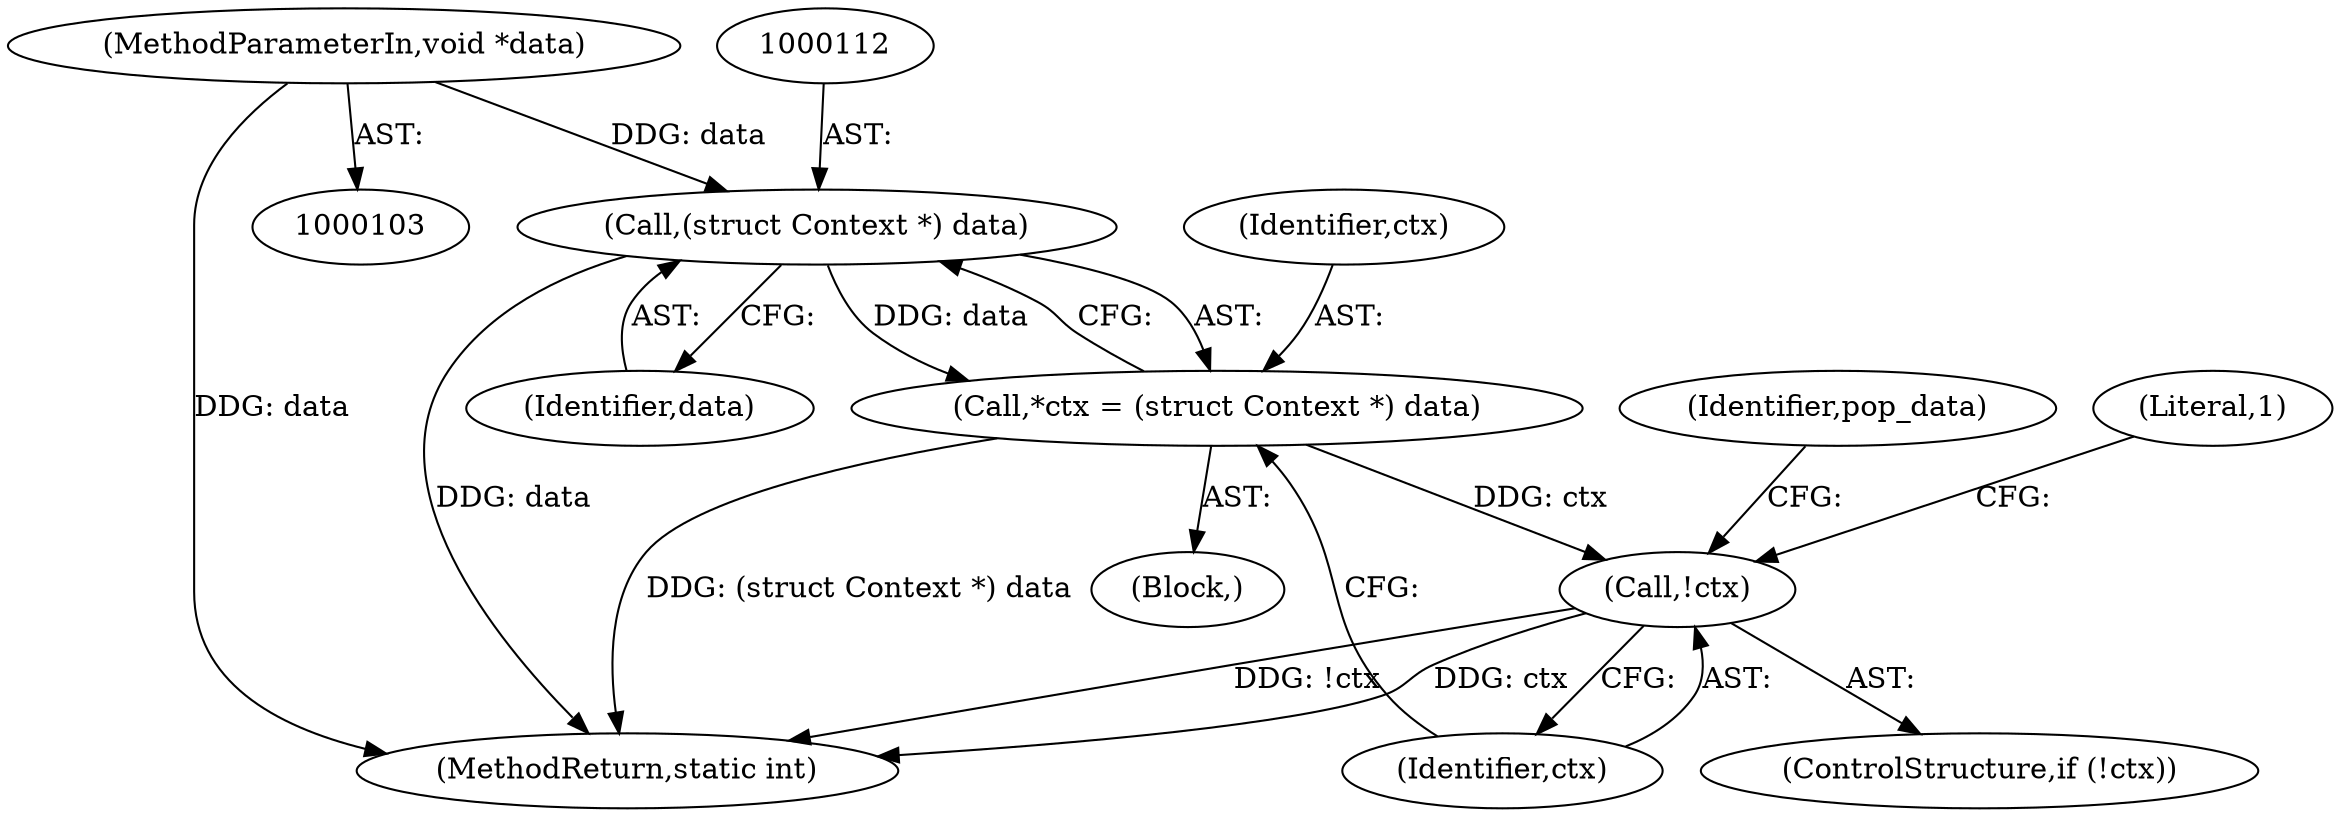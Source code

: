 digraph "0_neomutt_9bfab35522301794483f8f9ed60820bdec9be59e_0@pointer" {
"1000111" [label="(Call,(struct Context *) data)"];
"1000106" [label="(MethodParameterIn,void *data)"];
"1000109" [label="(Call,*ctx = (struct Context *) data)"];
"1000115" [label="(Call,!ctx)"];
"1000107" [label="(Block,)"];
"1000175" [label="(MethodReturn,static int)"];
"1000114" [label="(ControlStructure,if (!ctx))"];
"1000113" [label="(Identifier,data)"];
"1000122" [label="(Identifier,pop_data)"];
"1000119" [label="(Literal,1)"];
"1000110" [label="(Identifier,ctx)"];
"1000111" [label="(Call,(struct Context *) data)"];
"1000115" [label="(Call,!ctx)"];
"1000109" [label="(Call,*ctx = (struct Context *) data)"];
"1000116" [label="(Identifier,ctx)"];
"1000106" [label="(MethodParameterIn,void *data)"];
"1000111" -> "1000109"  [label="AST: "];
"1000111" -> "1000113"  [label="CFG: "];
"1000112" -> "1000111"  [label="AST: "];
"1000113" -> "1000111"  [label="AST: "];
"1000109" -> "1000111"  [label="CFG: "];
"1000111" -> "1000175"  [label="DDG: data"];
"1000111" -> "1000109"  [label="DDG: data"];
"1000106" -> "1000111"  [label="DDG: data"];
"1000106" -> "1000103"  [label="AST: "];
"1000106" -> "1000175"  [label="DDG: data"];
"1000109" -> "1000107"  [label="AST: "];
"1000110" -> "1000109"  [label="AST: "];
"1000116" -> "1000109"  [label="CFG: "];
"1000109" -> "1000175"  [label="DDG: (struct Context *) data"];
"1000109" -> "1000115"  [label="DDG: ctx"];
"1000115" -> "1000114"  [label="AST: "];
"1000115" -> "1000116"  [label="CFG: "];
"1000116" -> "1000115"  [label="AST: "];
"1000119" -> "1000115"  [label="CFG: "];
"1000122" -> "1000115"  [label="CFG: "];
"1000115" -> "1000175"  [label="DDG: !ctx"];
"1000115" -> "1000175"  [label="DDG: ctx"];
}
